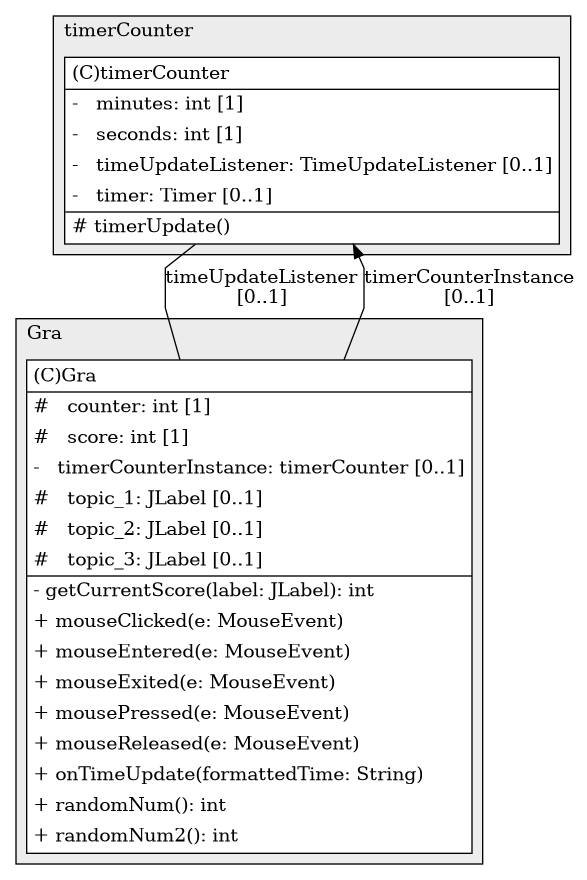 @startuml

/' diagram meta data start
config=StructureConfiguration;
{
  "projectClassification": {
    "searchMode": "OpenProject", // OpenProject, AllProjects
    "includedProjects": "",
    "pathEndKeywords": "*.impl",
    "isClientPath": "",
    "isClientName": "",
    "isTestPath": "",
    "isTestName": "",
    "isMappingPath": "",
    "isMappingName": "",
    "isDataAccessPath": "",
    "isDataAccessName": "",
    "isDataStructurePath": "",
    "isDataStructureName": "",
    "isInterfaceStructuresPath": "",
    "isInterfaceStructuresName": "",
    "isEntryPointPath": "",
    "isEntryPointName": "",
    "treatFinalFieldsAsMandatory": false
  },
  "graphRestriction": {
    "classPackageExcludeFilter": "",
    "classPackageIncludeFilter": "",
    "classNameExcludeFilter": "",
    "classNameIncludeFilter": "",
    "methodNameExcludeFilter": "",
    "methodNameIncludeFilter": "",
    "removeByInheritance": "", // inheritance/annotation based filtering is done in a second step
    "removeByAnnotation": "",
    "removeByClassPackage": "", // cleanup the graph after inheritance/annotation based filtering is done
    "removeByClassName": "",
    "cutMappings": false,
    "cutEnum": true,
    "cutTests": true,
    "cutClient": true,
    "cutDataAccess": false,
    "cutInterfaceStructures": false,
    "cutDataStructures": false,
    "cutGetterAndSetter": true,
    "cutConstructors": true
  },
  "graphTraversal": {
    "forwardDepth": 6,
    "backwardDepth": 6,
    "classPackageExcludeFilter": "",
    "classPackageIncludeFilter": "",
    "classNameExcludeFilter": "",
    "classNameIncludeFilter": "",
    "methodNameExcludeFilter": "",
    "methodNameIncludeFilter": "",
    "hideMappings": false,
    "hideDataStructures": false,
    "hidePrivateMethods": true,
    "hideInterfaceCalls": true, // indirection: implementation -> interface (is hidden) -> implementation
    "onlyShowApplicationEntryPoints": false, // root node is included
    "useMethodCallsForStructureDiagram": "ForwardOnly" // ForwardOnly, BothDirections, No
  },
  "details": {
    "aggregation": "GroupByClass", // ByClass, GroupByClass, None
    "showClassGenericTypes": true,
    "showMethods": true,
    "showMethodParameterNames": true,
    "showMethodParameterTypes": true,
    "showMethodReturnType": true,
    "showPackageLevels": 2,
    "showDetailedClassStructure": true
  },
  "rootClass": "Gra",
  "extensionCallbackMethod": "" // qualified.class.name#methodName - signature: public static String method(String)
}
diagram meta data end '/



digraph g {
    rankdir="TB"
    splines=polyline
    

'nodes 
subgraph cluster_282648841 { 
   	label=timerCounter
	labeljust=l
	fillcolor="#ececec"
	style=filled
   
   timerCounter282648841[
	label=<<TABLE BORDER="1" CELLBORDER="0" CELLPADDING="4" CELLSPACING="0">
<TR><TD ALIGN="LEFT" >(C)timerCounter</TD></TR>
<HR/>
<TR><TD ALIGN="LEFT" >-   minutes: int [1]</TD></TR>
<TR><TD ALIGN="LEFT" >-   seconds: int [1]</TD></TR>
<TR><TD ALIGN="LEFT" >-   timeUpdateListener: TimeUpdateListener [0..1]</TD></TR>
<TR><TD ALIGN="LEFT" >-   timer: Timer [0..1]</TD></TR>
<HR/>
<TR><TD ALIGN="LEFT" ># timerUpdate()</TD></TR>
</TABLE>>
	style=filled
	margin=0
	shape=plaintext
	fillcolor="#FFFFFF"
];
} 

subgraph cluster_71862 { 
   	label=Gra
	labeljust=l
	fillcolor="#ececec"
	style=filled
   
   Gra71862[
	label=<<TABLE BORDER="1" CELLBORDER="0" CELLPADDING="4" CELLSPACING="0">
<TR><TD ALIGN="LEFT" >(C)Gra</TD></TR>
<HR/>
<TR><TD ALIGN="LEFT" >#   counter: int [1]</TD></TR>
<TR><TD ALIGN="LEFT" >#   score: int [1]</TD></TR>
<TR><TD ALIGN="LEFT" >-   timerCounterInstance: timerCounter [0..1]</TD></TR>
<TR><TD ALIGN="LEFT" >#   topic_1: JLabel [0..1]</TD></TR>
<TR><TD ALIGN="LEFT" >#   topic_2: JLabel [0..1]</TD></TR>
<TR><TD ALIGN="LEFT" >#   topic_3: JLabel [0..1]</TD></TR>
<HR/>
<TR><TD ALIGN="LEFT" >- getCurrentScore(label: JLabel): int</TD></TR>
<TR><TD ALIGN="LEFT" >+ mouseClicked(e: MouseEvent)</TD></TR>
<TR><TD ALIGN="LEFT" >+ mouseEntered(e: MouseEvent)</TD></TR>
<TR><TD ALIGN="LEFT" >+ mouseExited(e: MouseEvent)</TD></TR>
<TR><TD ALIGN="LEFT" >+ mousePressed(e: MouseEvent)</TD></TR>
<TR><TD ALIGN="LEFT" >+ mouseReleased(e: MouseEvent)</TD></TR>
<TR><TD ALIGN="LEFT" >+ onTimeUpdate(formattedTime: String)</TD></TR>
<TR><TD ALIGN="LEFT" >+ randomNum(): int</TD></TR>
<TR><TD ALIGN="LEFT" >+ randomNum2(): int</TD></TR>
</TABLE>>
	style=filled
	margin=0
	shape=plaintext
	fillcolor="#FFFFFF"
];
} 

'edges    
Gra71862 -> timerCounter282648841[label="timerCounterInstance
[0..1]"];
timerCounter282648841 -> Gra71862[label="timeUpdateListener
[0..1]", arrowhead=none];
    
}
@enduml